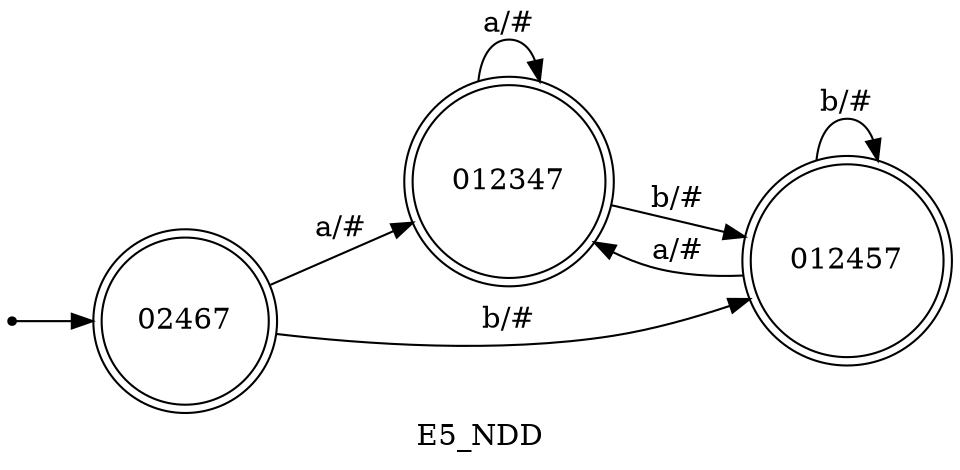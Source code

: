 digraph G {
	rankdir=LR;
	label="E5_NDD"
	012347 [shape=doublecircle]
	012347 -> 012457 [label="b/#"]
	012347 -> 012347 [label="a/#"]
	012457 [shape=doublecircle]
	012457 -> 012457 [label="b/#"]
	012457 -> 012347 [label="a/#"]
	init02467 [shape=point];
	init02467 -> 02467;
	02467 [shape=doublecircle]
	02467 -> 012457 [label="b/#"]
	02467 -> 012347 [label="a/#"]
}
